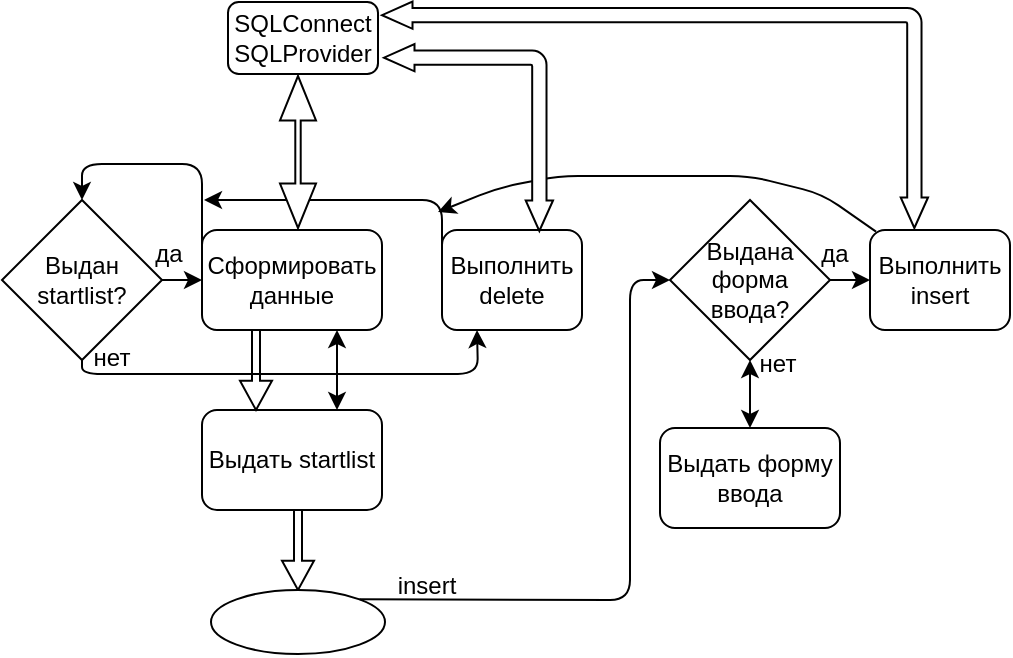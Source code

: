 <mxfile version="13.7.9" type="device"><diagram id="zCjx6zneYQuUUVyWTzff" name="Страница 1"><mxGraphModel dx="677" dy="391" grid="1" gridSize="3" guides="1" tooltips="1" connect="1" arrows="1" fold="1" page="1" pageScale="1" pageWidth="827" pageHeight="1169" math="0" shadow="0"><root><mxCell id="0"/><mxCell id="1" parent="0"/><mxCell id="JF9gONWVhWYnhXZCxc16-1" value="Выдан startlist?" style="rhombus;whiteSpace=wrap;html=1;" vertex="1" parent="1"><mxGeometry x="40" y="120" width="80" height="80" as="geometry"/></mxCell><mxCell id="JF9gONWVhWYnhXZCxc16-2" value="Сформировать данные" style="rounded=1;whiteSpace=wrap;html=1;" vertex="1" parent="1"><mxGeometry x="140" y="135" width="90" height="50" as="geometry"/></mxCell><mxCell id="JF9gONWVhWYnhXZCxc16-3" value="Выдать startlist" style="rounded=1;whiteSpace=wrap;html=1;" vertex="1" parent="1"><mxGeometry x="140" y="225" width="90" height="50" as="geometry"/></mxCell><mxCell id="JF9gONWVhWYnhXZCxc16-4" value="Выполнить delete" style="rounded=1;whiteSpace=wrap;html=1;" vertex="1" parent="1"><mxGeometry x="260" y="135" width="70" height="50" as="geometry"/></mxCell><mxCell id="JF9gONWVhWYnhXZCxc16-5" value="Выдана форма ввода?" style="rhombus;whiteSpace=wrap;html=1;" vertex="1" parent="1"><mxGeometry x="374" y="120" width="80" height="80" as="geometry"/></mxCell><mxCell id="JF9gONWVhWYnhXZCxc16-6" value="Выдать форму ввода" style="rounded=1;whiteSpace=wrap;html=1;" vertex="1" parent="1"><mxGeometry x="369" y="234" width="90" height="50" as="geometry"/></mxCell><mxCell id="JF9gONWVhWYnhXZCxc16-7" value="Выполнить insert" style="rounded=1;whiteSpace=wrap;html=1;" vertex="1" parent="1"><mxGeometry x="474" y="135" width="70" height="50" as="geometry"/></mxCell><mxCell id="JF9gONWVhWYnhXZCxc16-8" value="" style="endArrow=classic;html=1;exitX=1;exitY=0.5;exitDx=0;exitDy=0;" edge="1" parent="1" source="JF9gONWVhWYnhXZCxc16-1"><mxGeometry width="50" height="50" relative="1" as="geometry"><mxPoint x="310" y="220" as="sourcePoint"/><mxPoint x="140" y="160" as="targetPoint"/></mxGeometry></mxCell><mxCell id="JF9gONWVhWYnhXZCxc16-9" value="" style="endArrow=classic;startArrow=classic;html=1;exitX=0.75;exitY=1;exitDx=0;exitDy=0;entryX=0.75;entryY=0;entryDx=0;entryDy=0;" edge="1" parent="1" source="JF9gONWVhWYnhXZCxc16-2" target="JF9gONWVhWYnhXZCxc16-3"><mxGeometry width="50" height="50" relative="1" as="geometry"><mxPoint x="310" y="220" as="sourcePoint"/><mxPoint x="360" y="170" as="targetPoint"/></mxGeometry></mxCell><mxCell id="JF9gONWVhWYnhXZCxc16-15" value="" style="html=1;shadow=0;dashed=0;align=center;verticalAlign=middle;shape=mxgraph.arrows2.arrow;dy=0.75;dx=14.61;direction=south;notch=0;" vertex="1" parent="1"><mxGeometry x="159" y="185" width="16" height="40" as="geometry"/></mxCell><mxCell id="JF9gONWVhWYnhXZCxc16-16" value="" style="html=1;shadow=0;dashed=0;align=center;verticalAlign=middle;shape=mxgraph.arrows2.arrow;dy=0.75;dx=14.61;direction=south;notch=0;" vertex="1" parent="1"><mxGeometry x="180" y="275" width="16" height="40" as="geometry"/></mxCell><mxCell id="JF9gONWVhWYnhXZCxc16-17" value="" style="ellipse;whiteSpace=wrap;html=1;" vertex="1" parent="1"><mxGeometry x="144.5" y="315" width="87" height="32" as="geometry"/></mxCell><mxCell id="JF9gONWVhWYnhXZCxc16-18" value="" style="endArrow=classic;html=1;exitX=0.5;exitY=1;exitDx=0;exitDy=0;entryX=0.25;entryY=1;entryDx=0;entryDy=0;" edge="1" parent="1" source="JF9gONWVhWYnhXZCxc16-1" target="JF9gONWVhWYnhXZCxc16-4"><mxGeometry width="50" height="50" relative="1" as="geometry"><mxPoint x="252" y="278" as="sourcePoint"/><mxPoint x="291" y="216" as="targetPoint"/><Array as="points"><mxPoint x="80" y="207"/><mxPoint x="278" y="207"/></Array></mxGeometry></mxCell><mxCell id="JF9gONWVhWYnhXZCxc16-19" value="нет" style="text;html=1;strokeColor=none;fillColor=none;align=center;verticalAlign=middle;whiteSpace=wrap;rounded=0;" vertex="1" parent="1"><mxGeometry x="84" y="195" width="22" height="8" as="geometry"/></mxCell><mxCell id="JF9gONWVhWYnhXZCxc16-20" value="да" style="text;html=1;strokeColor=none;fillColor=none;align=center;verticalAlign=middle;whiteSpace=wrap;rounded=0;" vertex="1" parent="1"><mxGeometry x="114" y="141" width="19" height="11" as="geometry"/></mxCell><mxCell id="JF9gONWVhWYnhXZCxc16-21" value="" style="endArrow=classic;html=1;exitX=1;exitY=0;exitDx=0;exitDy=0;entryX=0;entryY=0.5;entryDx=0;entryDy=0;" edge="1" parent="1" source="JF9gONWVhWYnhXZCxc16-17" target="JF9gONWVhWYnhXZCxc16-5"><mxGeometry width="50" height="50" relative="1" as="geometry"><mxPoint x="246" y="269" as="sourcePoint"/><mxPoint x="296" y="219" as="targetPoint"/><Array as="points"><mxPoint x="354" y="320"/><mxPoint x="354" y="160"/></Array></mxGeometry></mxCell><mxCell id="JF9gONWVhWYnhXZCxc16-22" value="insert" style="text;html=1;strokeColor=none;fillColor=none;align=center;verticalAlign=middle;whiteSpace=wrap;rounded=0;" vertex="1" parent="1"><mxGeometry x="240" y="306" width="25" height="14" as="geometry"/></mxCell><mxCell id="JF9gONWVhWYnhXZCxc16-23" value="" style="endArrow=classic;startArrow=classic;html=1;exitX=0.75;exitY=1;exitDx=0;exitDy=0;entryX=0.5;entryY=0;entryDx=0;entryDy=0;" edge="1" parent="1" target="JF9gONWVhWYnhXZCxc16-6"><mxGeometry width="50" height="50" relative="1" as="geometry"><mxPoint x="414" y="200" as="sourcePoint"/><mxPoint x="414" y="240" as="targetPoint"/></mxGeometry></mxCell><mxCell id="JF9gONWVhWYnhXZCxc16-24" value="нет" style="text;html=1;strokeColor=none;fillColor=none;align=center;verticalAlign=middle;whiteSpace=wrap;rounded=0;" vertex="1" parent="1"><mxGeometry x="417" y="198" width="22" height="8" as="geometry"/></mxCell><mxCell id="JF9gONWVhWYnhXZCxc16-25" value="да" style="text;html=1;strokeColor=none;fillColor=none;align=center;verticalAlign=middle;whiteSpace=wrap;rounded=0;" vertex="1" parent="1"><mxGeometry x="447" y="141" width="19" height="11" as="geometry"/></mxCell><mxCell id="JF9gONWVhWYnhXZCxc16-26" value="" style="endArrow=classic;html=1;entryX=0;entryY=0.5;entryDx=0;entryDy=0;exitX=1;exitY=0.5;exitDx=0;exitDy=0;" edge="1" parent="1" source="JF9gONWVhWYnhXZCxc16-5" target="JF9gONWVhWYnhXZCxc16-7"><mxGeometry width="50" height="50" relative="1" as="geometry"><mxPoint x="246" y="269" as="sourcePoint"/><mxPoint x="296" y="219" as="targetPoint"/></mxGeometry></mxCell><mxCell id="JF9gONWVhWYnhXZCxc16-27" value="" style="endArrow=classic;html=1;exitX=0;exitY=0.25;exitDx=0;exitDy=0;entryX=0.5;entryY=0;entryDx=0;entryDy=0;" edge="1" parent="1" source="JF9gONWVhWYnhXZCxc16-2" target="JF9gONWVhWYnhXZCxc16-1"><mxGeometry width="50" height="50" relative="1" as="geometry"><mxPoint x="246" y="269" as="sourcePoint"/><mxPoint x="296" y="219" as="targetPoint"/><Array as="points"><mxPoint x="140" y="102"/><mxPoint x="80" y="102"/></Array></mxGeometry></mxCell><mxCell id="JF9gONWVhWYnhXZCxc16-28" value="" style="endArrow=classic;html=1;" edge="1" parent="1"><mxGeometry width="50" height="50" relative="1" as="geometry"><mxPoint x="260" y="145" as="sourcePoint"/><mxPoint x="141" y="120" as="targetPoint"/><Array as="points"><mxPoint x="260" y="120"/></Array></mxGeometry></mxCell><mxCell id="JF9gONWVhWYnhXZCxc16-29" value="" style="endArrow=classic;html=1;exitX=0.043;exitY=0.016;exitDx=0;exitDy=0;exitPerimeter=0;" edge="1" parent="1" source="JF9gONWVhWYnhXZCxc16-7"><mxGeometry width="50" height="50" relative="1" as="geometry"><mxPoint x="246" y="251" as="sourcePoint"/><mxPoint x="258" y="126" as="targetPoint"/><Array as="points"><mxPoint x="450" y="117"/><mxPoint x="414" y="108"/><mxPoint x="318" y="108"/><mxPoint x="288" y="114"/></Array></mxGeometry></mxCell><mxCell id="JF9gONWVhWYnhXZCxc16-30" value="SQLConnect&lt;br&gt;SQLProvider" style="rounded=1;whiteSpace=wrap;html=1;" vertex="1" parent="1"><mxGeometry x="153" y="21" width="75" height="36" as="geometry"/></mxCell><mxCell id="JF9gONWVhWYnhXZCxc16-31" value="" style="html=1;shadow=0;dashed=0;align=center;verticalAlign=middle;shape=mxgraph.arrows2.twoWayArrow;dy=0.85;dx=22.2;rotation=90;" vertex="1" parent="1"><mxGeometry x="150" y="87" width="76" height="18" as="geometry"/></mxCell><mxCell id="JF9gONWVhWYnhXZCxc16-34" value="" style="html=1;shadow=0;dashed=0;align=center;verticalAlign=middle;shape=mxgraph.arrows2.bendDoubleArrow;dy=3.58;dx=15.25;arrowHead=13.65;rounded=1;rotation=90;" vertex="1" parent="1"><mxGeometry x="226.5" y="46.5" width="93.5" height="84.5" as="geometry"/></mxCell><mxCell id="JF9gONWVhWYnhXZCxc16-35" value="" style="html=1;shadow=0;dashed=0;align=center;verticalAlign=middle;shape=mxgraph.arrows2.bendDoubleArrow;dy=3.58;dx=15.25;arrowHead=13.65;rounded=1;rotation=90;" vertex="1" parent="1"><mxGeometry x="309.88" y="-59.12" width="113.25" height="273" as="geometry"/></mxCell></root></mxGraphModel></diagram></mxfile>